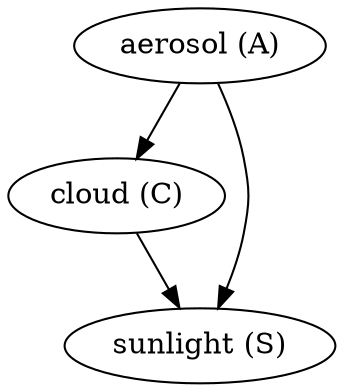 digraph G {
	c[label="cloud (C)"];
	a[label="aerosol (A)"];
	s[label="sunlight (S)"];

	a -> c;
	c -> s;
	a -> s;

}

